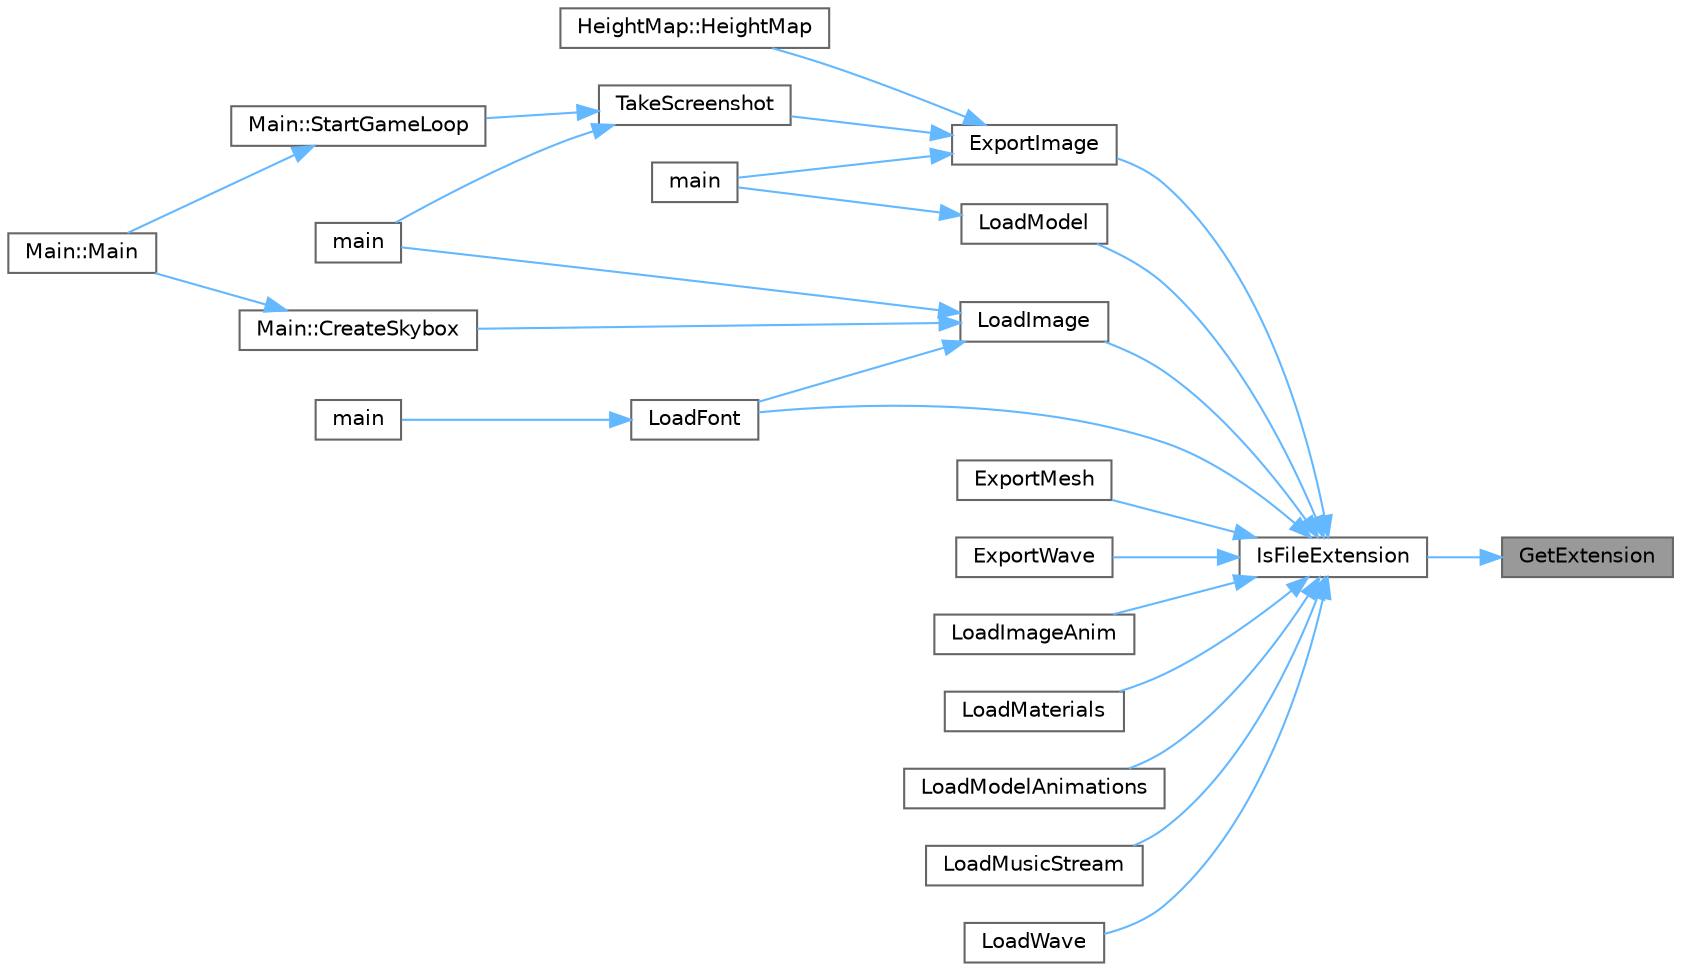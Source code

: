 digraph "GetExtension"
{
 // LATEX_PDF_SIZE
  bgcolor="transparent";
  edge [fontname=Helvetica,fontsize=10,labelfontname=Helvetica,labelfontsize=10];
  node [fontname=Helvetica,fontsize=10,shape=box,height=0.2,width=0.4];
  rankdir="RL";
  Node1 [id="Node000001",label="GetExtension",height=0.2,width=0.4,color="gray40", fillcolor="grey60", style="filled", fontcolor="black",tooltip=" "];
  Node1 -> Node2 [id="edge49_Node000001_Node000002",dir="back",color="steelblue1",style="solid",tooltip=" "];
  Node2 [id="Node000002",label="IsFileExtension",height=0.2,width=0.4,color="grey40", fillcolor="white", style="filled",URL="$_old_2_classes_2lib_2rcore_8c.html#a56738bd235fbd9797f904028680144c0",tooltip=" "];
  Node2 -> Node3 [id="edge50_Node000002_Node000003",dir="back",color="steelblue1",style="solid",tooltip=" "];
  Node3 [id="Node000003",label="ExportImage",height=0.2,width=0.4,color="grey40", fillcolor="white", style="filled",URL="$_old_2_classes_2lib_2rtextures_8c.html#aac584c4be66eb5ed07b42aa48c1b054d",tooltip=" "];
  Node3 -> Node4 [id="edge51_Node000003_Node000004",dir="back",color="steelblue1",style="solid",tooltip=" "];
  Node4 [id="Node000004",label="HeightMap::HeightMap",height=0.2,width=0.4,color="grey40", fillcolor="white", style="filled",URL="$class_height_map.html#ae8a422c6638e68618bcd0eeef70e4752",tooltip=" "];
  Node3 -> Node5 [id="edge52_Node000003_Node000005",dir="back",color="steelblue1",style="solid",tooltip=" "];
  Node5 [id="Node000005",label="main",height=0.2,width=0.4,color="grey40", fillcolor="white", style="filled",URL="$main_8cpp.html#a840291bc02cba5474a4cb46a9b9566fe",tooltip=" "];
  Node3 -> Node6 [id="edge53_Node000003_Node000006",dir="back",color="steelblue1",style="solid",tooltip=" "];
  Node6 [id="Node000006",label="TakeScreenshot",height=0.2,width=0.4,color="grey40", fillcolor="white", style="filled",URL="$_old_2_classes_2lib_2rcore_8c.html#aeb2b80617f288893e72530db1b2f9f5d",tooltip=" "];
  Node6 -> Node7 [id="edge54_Node000006_Node000007",dir="back",color="steelblue1",style="solid",tooltip=" "];
  Node7 [id="Node000007",label="main",height=0.2,width=0.4,color="grey40", fillcolor="white", style="filled",URL="$_classes_2lib_2_raylib_erosion_standalone-main_2src_2main_8cpp.html#a840291bc02cba5474a4cb46a9b9566fe",tooltip=" "];
  Node6 -> Node8 [id="edge55_Node000006_Node000008",dir="back",color="steelblue1",style="solid",tooltip=" "];
  Node8 [id="Node000008",label="Main::StartGameLoop",height=0.2,width=0.4,color="grey40", fillcolor="white", style="filled",URL="$class_main.html#ae41f68a79f75d932839c81505b01b365",tooltip=" "];
  Node8 -> Node9 [id="edge56_Node000008_Node000009",dir="back",color="steelblue1",style="solid",tooltip=" "];
  Node9 [id="Node000009",label="Main::Main",height=0.2,width=0.4,color="grey40", fillcolor="white", style="filled",URL="$class_main.html#a50d4361a1b613205467a441b5c40c199",tooltip=" "];
  Node2 -> Node10 [id="edge57_Node000002_Node000010",dir="back",color="steelblue1",style="solid",tooltip=" "];
  Node10 [id="Node000010",label="ExportMesh",height=0.2,width=0.4,color="grey40", fillcolor="white", style="filled",URL="$_old_2_classes_2lib_2rmodels_8c.html#ade2b32dd279fc6b12838c8844dbbeaad",tooltip=" "];
  Node2 -> Node11 [id="edge58_Node000002_Node000011",dir="back",color="steelblue1",style="solid",tooltip=" "];
  Node11 [id="Node000011",label="ExportWave",height=0.2,width=0.4,color="grey40", fillcolor="white", style="filled",URL="$_classes_2lib_2raudio_8c.html#af59c3469c0d92bbc9adaf01ac9197855",tooltip=" "];
  Node2 -> Node12 [id="edge59_Node000002_Node000012",dir="back",color="steelblue1",style="solid",tooltip=" "];
  Node12 [id="Node000012",label="LoadFont",height=0.2,width=0.4,color="grey40", fillcolor="white", style="filled",URL="$_old_2_classes_2lib_2rtext_8c.html#a3af0b11c77b23684cd8c95127b39929c",tooltip=" "];
  Node12 -> Node13 [id="edge60_Node000012_Node000013",dir="back",color="steelblue1",style="solid",tooltip=" "];
  Node13 [id="Node000013",label="main",height=0.2,width=0.4,color="grey40", fillcolor="white", style="filled",URL="$lib_2_buttons_2src_2main_8cpp.html#ae66f6b31b5ad750f1fe042a706a4e3d4",tooltip=" "];
  Node2 -> Node14 [id="edge61_Node000002_Node000014",dir="back",color="steelblue1",style="solid",tooltip=" "];
  Node14 [id="Node000014",label="LoadImage",height=0.2,width=0.4,color="grey40", fillcolor="white", style="filled",URL="$_old_2_classes_2lib_2rtextures_8c.html#ab178b17d656b24ba7fe2bd9fe4ece044",tooltip=" "];
  Node14 -> Node15 [id="edge62_Node000014_Node000015",dir="back",color="steelblue1",style="solid",tooltip=" "];
  Node15 [id="Node000015",label="Main::CreateSkybox",height=0.2,width=0.4,color="grey40", fillcolor="white", style="filled",URL="$class_main.html#af7e13029157a2c352dd99161bfb70291",tooltip=" "];
  Node15 -> Node9 [id="edge63_Node000015_Node000009",dir="back",color="steelblue1",style="solid",tooltip=" "];
  Node14 -> Node12 [id="edge64_Node000014_Node000012",dir="back",color="steelblue1",style="solid",tooltip=" "];
  Node14 -> Node7 [id="edge65_Node000014_Node000007",dir="back",color="steelblue1",style="solid",tooltip=" "];
  Node2 -> Node16 [id="edge66_Node000002_Node000016",dir="back",color="steelblue1",style="solid",tooltip=" "];
  Node16 [id="Node000016",label="LoadImageAnim",height=0.2,width=0.4,color="grey40", fillcolor="white", style="filled",URL="$_old_2_classes_2lib_2rtextures_8c.html#a8330645ceddb2e91a26bd4abface86ec",tooltip=" "];
  Node2 -> Node17 [id="edge67_Node000002_Node000017",dir="back",color="steelblue1",style="solid",tooltip=" "];
  Node17 [id="Node000017",label="LoadMaterials",height=0.2,width=0.4,color="grey40", fillcolor="white", style="filled",URL="$_old_2_classes_2lib_2rmodels_8c.html#ad0ba493e3529b5f05715ddcb4d8e068d",tooltip=" "];
  Node2 -> Node18 [id="edge68_Node000002_Node000018",dir="back",color="steelblue1",style="solid",tooltip=" "];
  Node18 [id="Node000018",label="LoadModel",height=0.2,width=0.4,color="grey40", fillcolor="white", style="filled",URL="$_old_2_classes_2lib_2rmodels_8c.html#a9d1cf218d3ae6d1f50e442d5fde88cf3",tooltip=" "];
  Node18 -> Node5 [id="edge69_Node000018_Node000005",dir="back",color="steelblue1",style="solid",tooltip=" "];
  Node2 -> Node19 [id="edge70_Node000002_Node000019",dir="back",color="steelblue1",style="solid",tooltip=" "];
  Node19 [id="Node000019",label="LoadModelAnimations",height=0.2,width=0.4,color="grey40", fillcolor="white", style="filled",URL="$_old_2_classes_2lib_2rmodels_8c.html#a35bf74907249ab914d4333dabb9264dc",tooltip=" "];
  Node2 -> Node20 [id="edge71_Node000002_Node000020",dir="back",color="steelblue1",style="solid",tooltip=" "];
  Node20 [id="Node000020",label="LoadMusicStream",height=0.2,width=0.4,color="grey40", fillcolor="white", style="filled",URL="$_classes_2lib_2raudio_8c.html#ad019d08f0287d2bca8f2cb50e14aa0d9",tooltip=" "];
  Node2 -> Node21 [id="edge72_Node000002_Node000021",dir="back",color="steelblue1",style="solid",tooltip=" "];
  Node21 [id="Node000021",label="LoadWave",height=0.2,width=0.4,color="grey40", fillcolor="white", style="filled",URL="$_classes_2lib_2raylib_2src_2raudio_8c.html#a27f494d9da576990a700dea633dae401",tooltip=" "];
}
